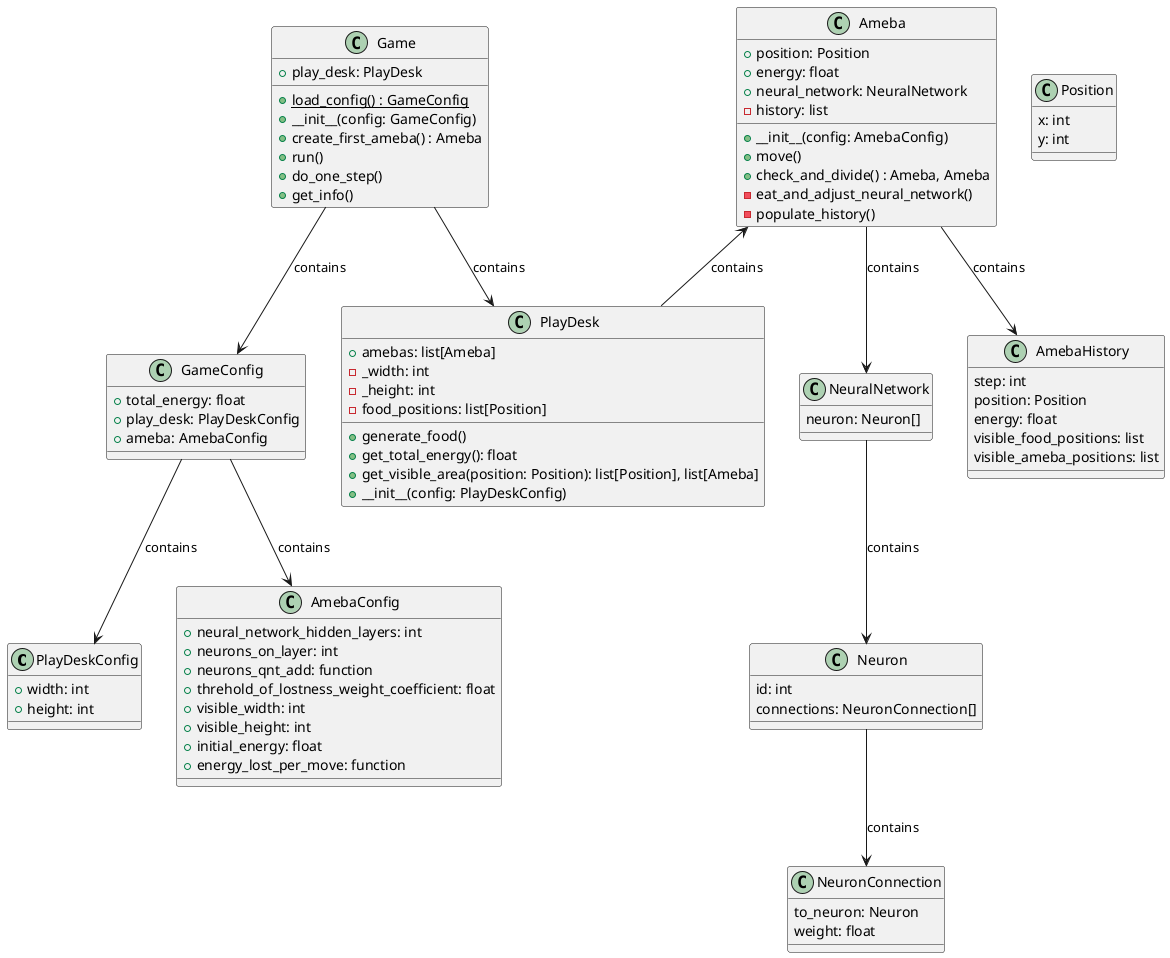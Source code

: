 @startuml


class PlayDeskConfig {
    + width: int
    + height: int
}

class AmebaConfig {
    + neural_network_hidden_layers: int
    + neurons_on_layer: int
    + neurons_qnt_add: function
    + threhold_of_lostness_weight_coefficient: float
    + visible_width: int
    + visible_height: int
    + initial_energy: float
    + energy_lost_per_move: function
}

class GameConfig {
    + total_energy: float
    + play_desk: PlayDeskConfig
    + ameba: AmebaConfig

}

GameConfig --> PlayDeskConfig : contains
GameConfig --> AmebaConfig : contains


class PlayDesk {
    + amebas: list[Ameba]
    - _width: int
    - _height: int
    - food_positions: list[Position]
    + generate_food()
    + get_total_energy(): float
    + get_visible_area(position: Position): list[Position], list[Ameba]
    + __init__(config: PlayDeskConfig)
}


class NeuronConnection {
    to_neuron: Neuron
    weight: float
}


class Neuron {
    id: int
    connections: NeuronConnection[]
}


Neuron --> NeuronConnection : contains


class NeuralNetwork {
    neuron: Neuron[]
}

NeuralNetwork --> Neuron : contains


class Position {
    x: int
    y: int
}

class AmebaHistory {
    step: int
    position: Position
    energy: float
    visible_food_positions: list
    visible_ameba_positions: list
}


class Ameba {
    + position: Position
    + energy: float
    + neural_network: NeuralNetwork
    - history: list
    + __init__(config: AmebaConfig)
    + move()
    + check_and_divide() : Ameba, Ameba
    - eat_and_adjust_neural_network()
    - populate_history()
}

Ameba --> AmebaHistory : contains
Ameba --> NeuralNetwork : contains
Ameba <-- PlayDesk : contains


class Game {
    + {static} load_config() : GameConfig
    + play_desk: PlayDesk
    + __init__(config: GameConfig)
    + create_first_ameba() : Ameba
    + run()
    + do_one_step()
    + get_info()
}

Game --> PlayDesk : contains
Game --> GameConfig : contains


@enduml